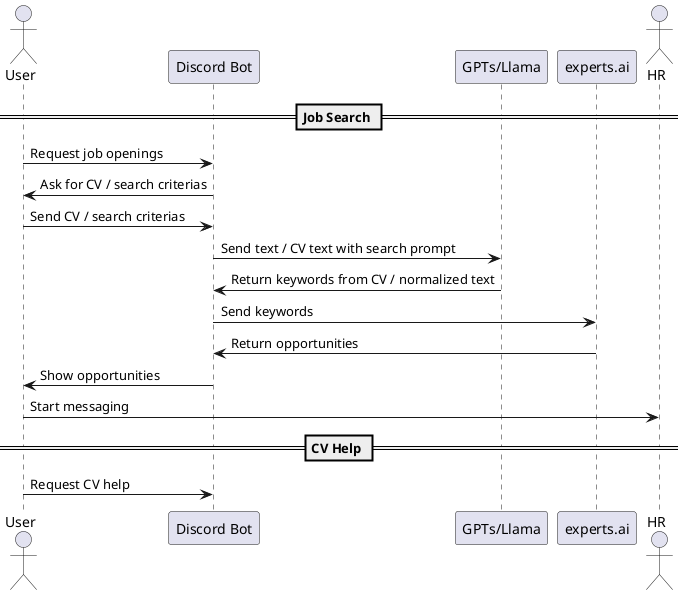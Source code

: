 @startuml
actor User as user
participant "Discord Bot" as bot
participant "GPTs/Llama" as ai
participant "experts.ai" as experts
actor HR as hr

== Job Search ==
user -> bot: Request job openings
bot -> user: Ask for CV / search criterias
user -> bot: Send CV / search criterias
bot -> ai: Send text / CV text with search prompt
ai -> bot: Return keywords from CV / normalized text
bot -> experts: Send keywords
experts -> bot: Return opportunities
bot -> user: Show opportunities
user -> hr: Start messaging

== CV Help ==
user -> bot: Request CV help


@enduml